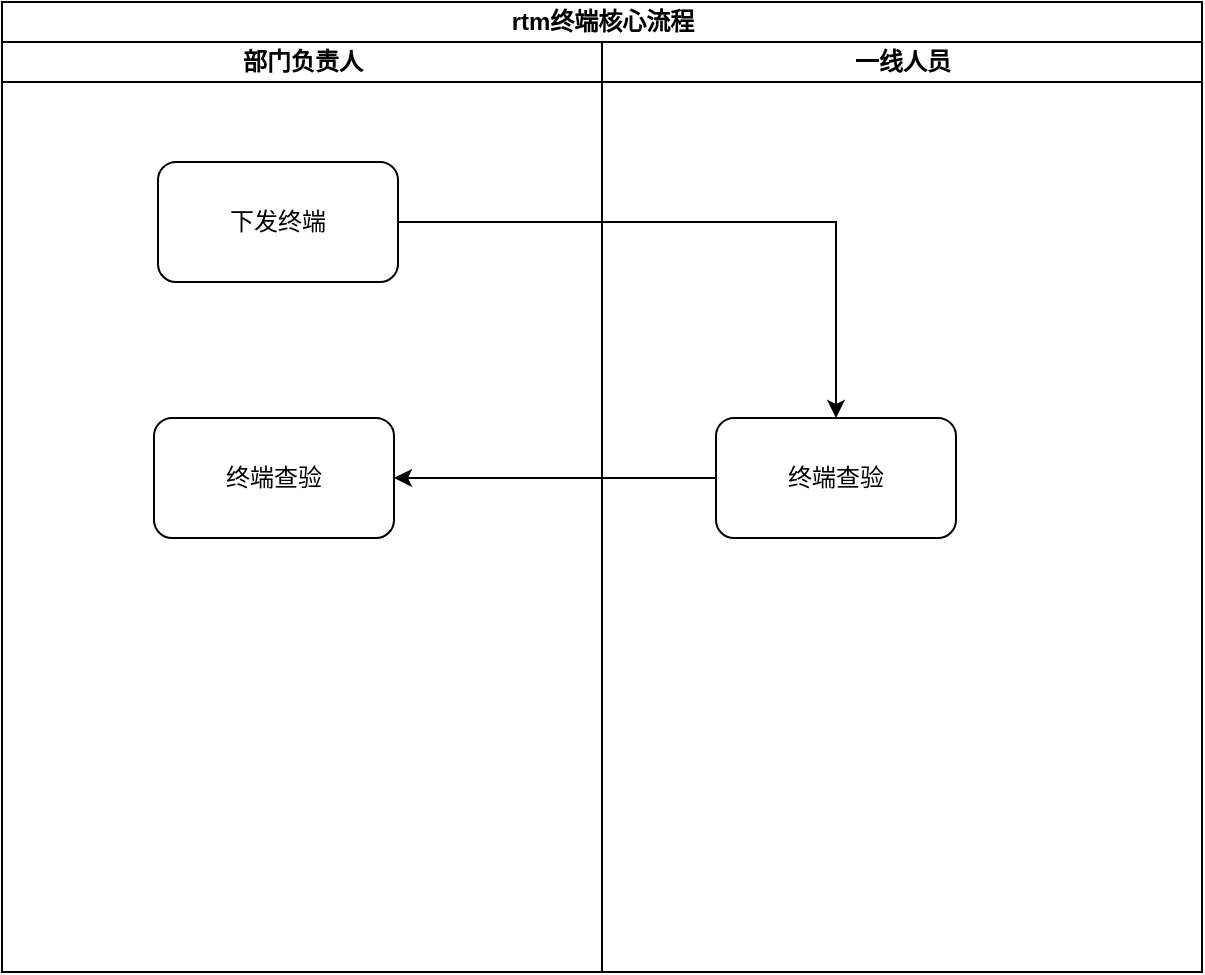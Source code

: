 <mxfile version="26.0.4">
  <diagram name="第 1 页" id="xRrCS5QztE6Z08vACNaN">
    <mxGraphModel dx="1058" dy="658" grid="0" gridSize="10" guides="0" tooltips="1" connect="0" arrows="0" fold="1" page="1" pageScale="1" pageWidth="3300" pageHeight="2339" background="none" math="0" shadow="0">
      <root>
        <mxCell id="0" />
        <mxCell id="1" parent="0" />
        <mxCell id="eiGT6yipun40KPxp0-vt-19" value="rtm终端核心流程" style="swimlane;childLayout=stackLayout;resizeParent=1;resizeParentMax=0;startSize=20;html=1;" vertex="1" parent="1">
          <mxGeometry x="1605" y="521" width="600" height="485" as="geometry" />
        </mxCell>
        <mxCell id="eiGT6yipun40KPxp0-vt-20" value="部门负责人" style="swimlane;startSize=20;html=1;" vertex="1" parent="eiGT6yipun40KPxp0-vt-19">
          <mxGeometry y="20" width="300" height="465" as="geometry" />
        </mxCell>
        <mxCell id="eiGT6yipun40KPxp0-vt-1" value="下发终端" style="rounded=1;whiteSpace=wrap;html=1;points=[[0,0,0,0,0],[0,0.25,0,0,0],[0,0.5,0,0,0],[0,0.75,0,0,0],[0,1,0,0,0],[0.25,0,0,0,0],[0.25,1,0,0,0],[0.5,0,0,0,0],[0.5,1,0,0,0],[0.75,0,0,0,0],[0.75,1,0,0,0],[1,0,0,0,0],[1,0.25,0,0,0],[1,0.5,0,0,0],[1,0.75,0,0,0],[1,1,0,0,0]];" vertex="1" parent="eiGT6yipun40KPxp0-vt-20">
          <mxGeometry x="78.0" y="60" width="120" height="60" as="geometry" />
        </mxCell>
        <mxCell id="eiGT6yipun40KPxp0-vt-3" value="终端查验" style="rounded=1;whiteSpace=wrap;html=1;" vertex="1" parent="eiGT6yipun40KPxp0-vt-20">
          <mxGeometry x="76" y="188" width="120" height="60" as="geometry" />
        </mxCell>
        <mxCell id="eiGT6yipun40KPxp0-vt-21" value="一线人员" style="swimlane;startSize=20;html=1;" vertex="1" parent="eiGT6yipun40KPxp0-vt-19">
          <mxGeometry x="300" y="20" width="300" height="465" as="geometry">
            <mxRectangle x="120" y="20" width="32" height="460" as="alternateBounds" />
          </mxGeometry>
        </mxCell>
        <mxCell id="eiGT6yipun40KPxp0-vt-2" value="终端查验" style="rounded=1;whiteSpace=wrap;html=1;" vertex="1" parent="eiGT6yipun40KPxp0-vt-21">
          <mxGeometry x="57" y="188" width="120" height="60" as="geometry" />
        </mxCell>
        <mxCell id="eiGT6yipun40KPxp0-vt-14" value="" style="edgeStyle=orthogonalEdgeStyle;rounded=0;orthogonalLoop=1;jettySize=auto;html=1;" edge="1" parent="eiGT6yipun40KPxp0-vt-19" source="eiGT6yipun40KPxp0-vt-1" target="eiGT6yipun40KPxp0-vt-2">
          <mxGeometry relative="1" as="geometry" />
        </mxCell>
        <mxCell id="eiGT6yipun40KPxp0-vt-16" value="" style="edgeStyle=orthogonalEdgeStyle;rounded=0;orthogonalLoop=1;jettySize=auto;html=1;" edge="1" parent="eiGT6yipun40KPxp0-vt-19" source="eiGT6yipun40KPxp0-vt-2" target="eiGT6yipun40KPxp0-vt-3">
          <mxGeometry relative="1" as="geometry" />
        </mxCell>
      </root>
    </mxGraphModel>
  </diagram>
</mxfile>
